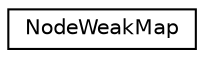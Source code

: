 digraph "Graphical Class Hierarchy"
{
 // LATEX_PDF_SIZE
  edge [fontname="Helvetica",fontsize="10",labelfontname="Helvetica",labelfontsize="10"];
  node [fontname="Helvetica",fontsize="10",shape=record];
  rankdir="LR";
  Node0 [label="NodeWeakMap",height=0.2,width=0.4,color="black", fillcolor="white", style="filled",URL="$classNodeWeakMap.html",tooltip="Provides a way to associate values with pieces of trees."];
}

